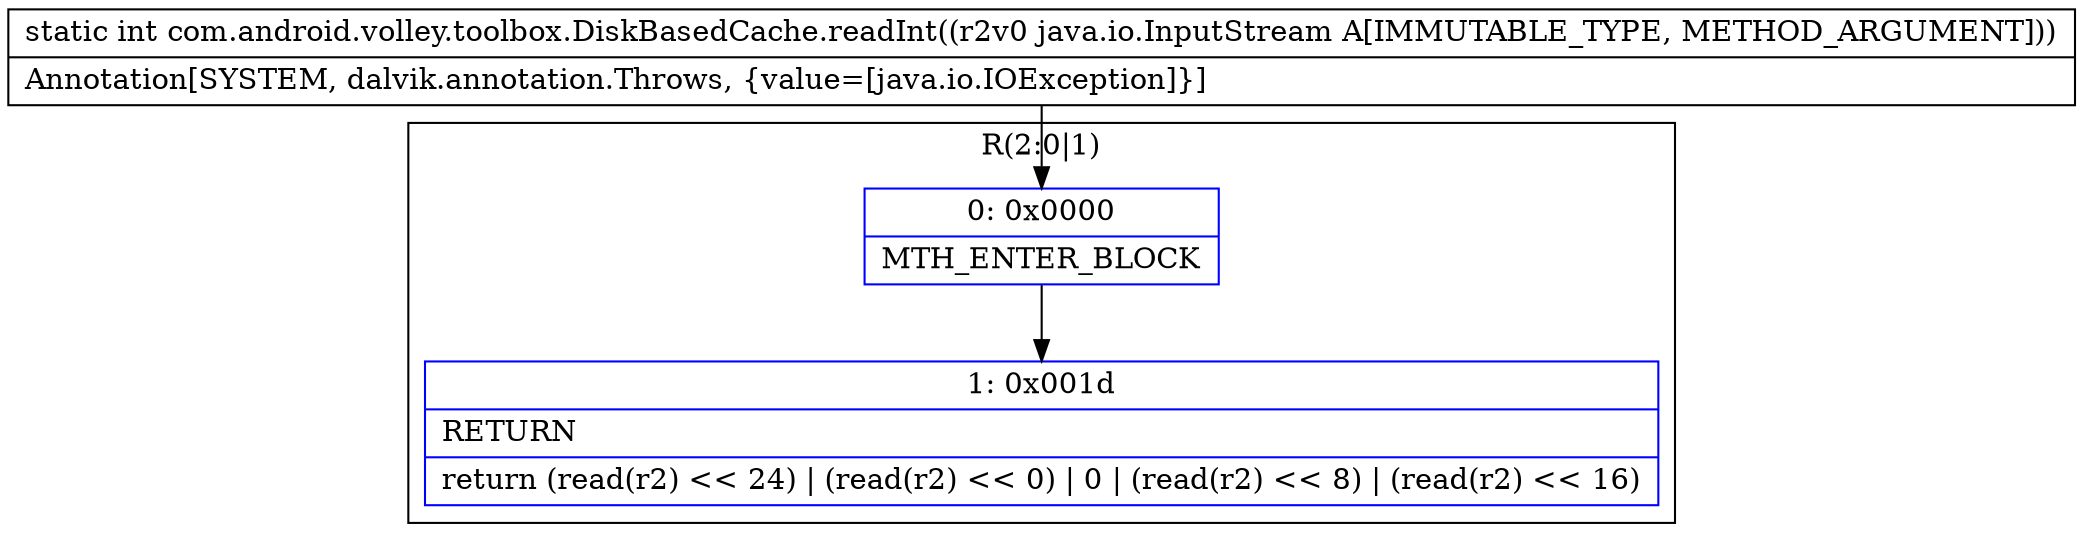 digraph "CFG forcom.android.volley.toolbox.DiskBasedCache.readInt(Ljava\/io\/InputStream;)I" {
subgraph cluster_Region_29200224 {
label = "R(2:0|1)";
node [shape=record,color=blue];
Node_0 [shape=record,label="{0\:\ 0x0000|MTH_ENTER_BLOCK\l}"];
Node_1 [shape=record,label="{1\:\ 0x001d|RETURN\l|return (read(r2) \<\< 24) \| (read(r2) \<\< 0) \| 0 \| (read(r2) \<\< 8) \| (read(r2) \<\< 16)\l}"];
}
MethodNode[shape=record,label="{static int com.android.volley.toolbox.DiskBasedCache.readInt((r2v0 java.io.InputStream A[IMMUTABLE_TYPE, METHOD_ARGUMENT]))  | Annotation[SYSTEM, dalvik.annotation.Throws, \{value=[java.io.IOException]\}]\l}"];
MethodNode -> Node_0;
Node_0 -> Node_1;
}

